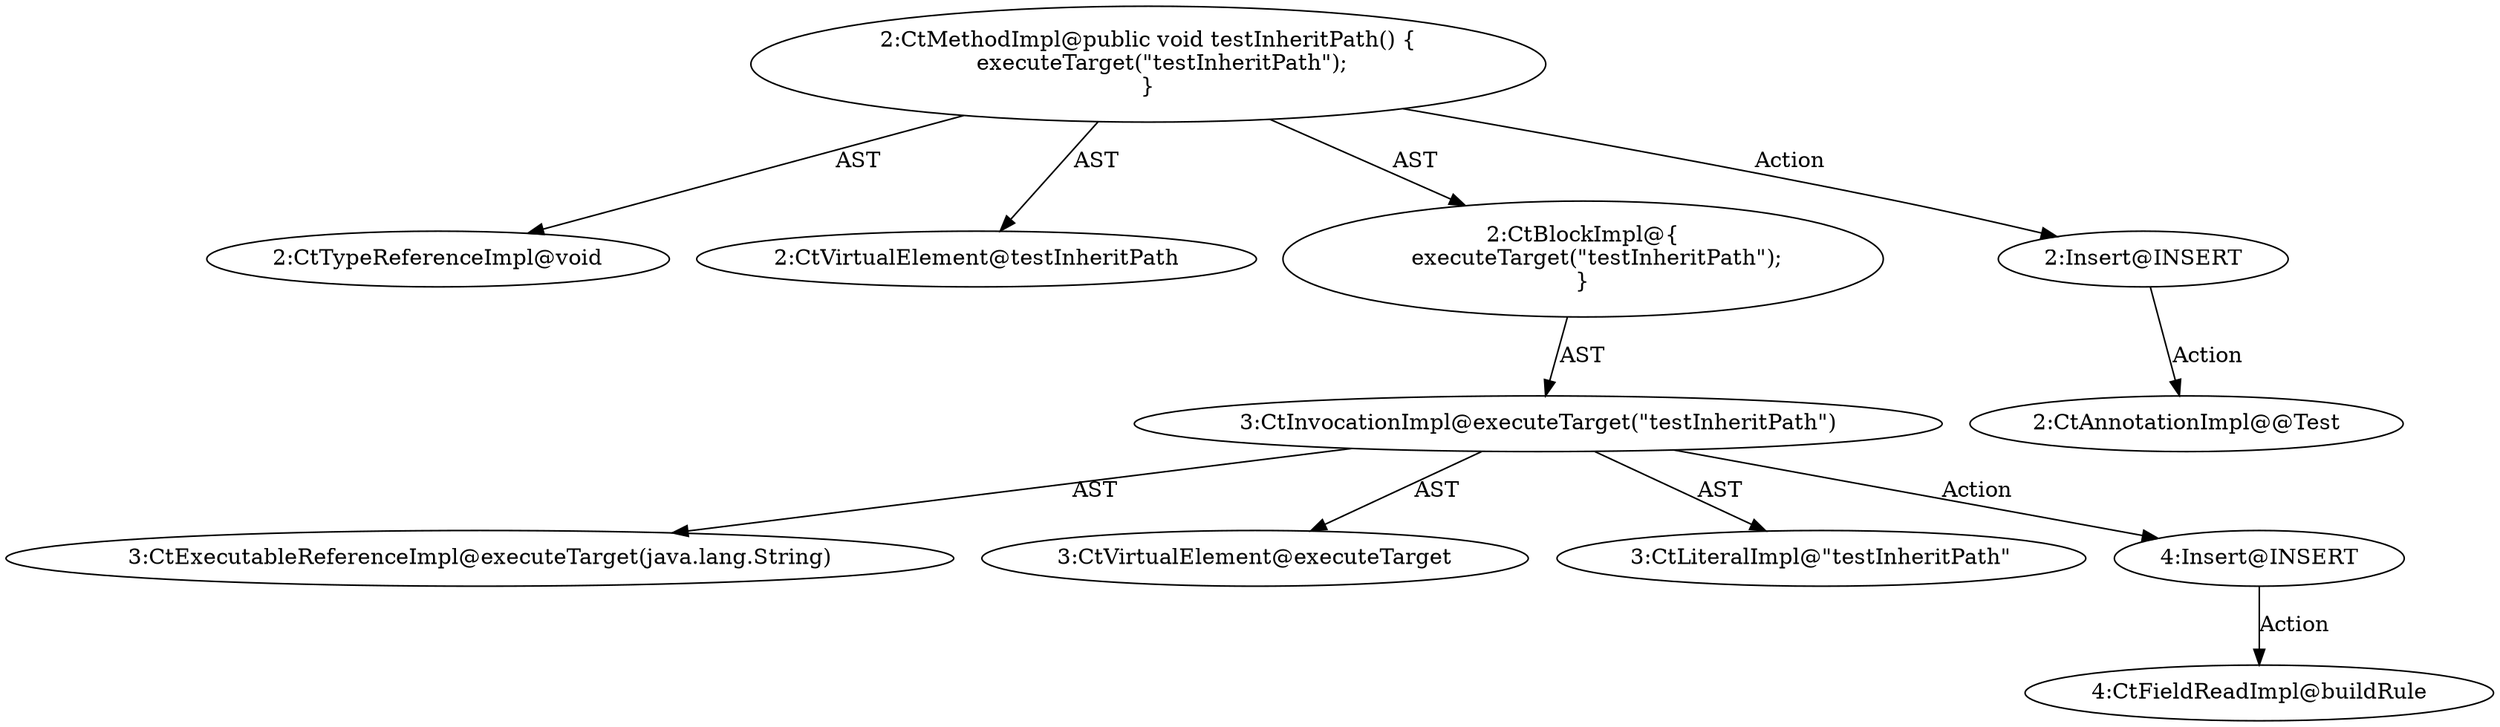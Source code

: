 digraph "testInheritPath#?" {
0 [label="2:CtTypeReferenceImpl@void" shape=ellipse]
1 [label="2:CtVirtualElement@testInheritPath" shape=ellipse]
2 [label="3:CtExecutableReferenceImpl@executeTarget(java.lang.String)" shape=ellipse]
3 [label="3:CtVirtualElement@executeTarget" shape=ellipse]
4 [label="3:CtLiteralImpl@\"testInheritPath\"" shape=ellipse]
5 [label="3:CtInvocationImpl@executeTarget(\"testInheritPath\")" shape=ellipse]
6 [label="2:CtBlockImpl@\{
    executeTarget(\"testInheritPath\");
\}" shape=ellipse]
7 [label="2:CtMethodImpl@public void testInheritPath() \{
    executeTarget(\"testInheritPath\");
\}" shape=ellipse]
8 [label="2:Insert@INSERT" shape=ellipse]
9 [label="2:CtAnnotationImpl@@Test" shape=ellipse]
10 [label="4:Insert@INSERT" shape=ellipse]
11 [label="4:CtFieldReadImpl@buildRule" shape=ellipse]
5 -> 3 [label="AST"];
5 -> 2 [label="AST"];
5 -> 4 [label="AST"];
5 -> 10 [label="Action"];
6 -> 5 [label="AST"];
7 -> 1 [label="AST"];
7 -> 0 [label="AST"];
7 -> 6 [label="AST"];
7 -> 8 [label="Action"];
8 -> 9 [label="Action"];
10 -> 11 [label="Action"];
}